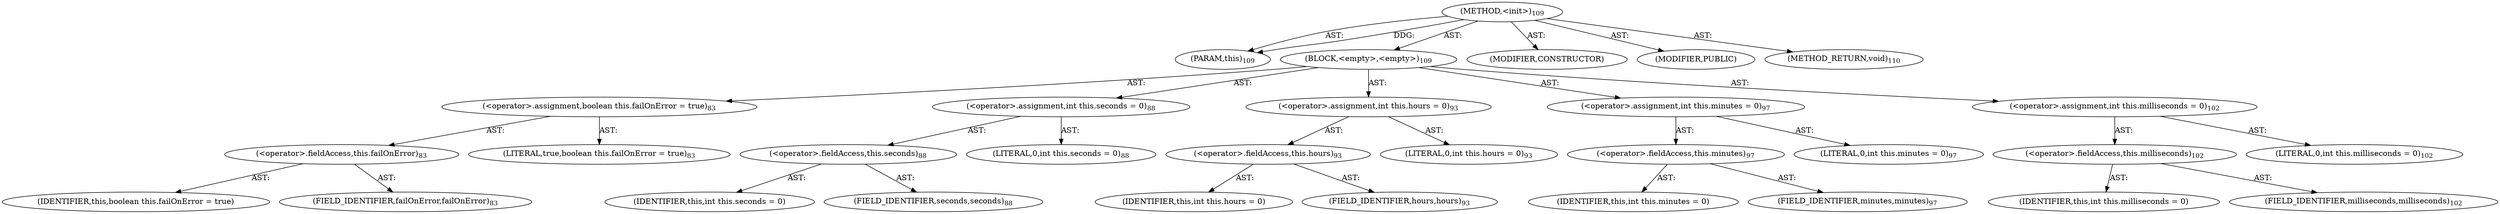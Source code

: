 digraph "&lt;init&gt;" {  
"111669149696" [label = <(METHOD,&lt;init&gt;)<SUB>109</SUB>> ]
"115964116999" [label = <(PARAM,this)<SUB>109</SUB>> ]
"25769803776" [label = <(BLOCK,&lt;empty&gt;,&lt;empty&gt;)<SUB>109</SUB>> ]
"30064771072" [label = <(&lt;operator&gt;.assignment,boolean this.failOnError = true)<SUB>83</SUB>> ]
"30064771073" [label = <(&lt;operator&gt;.fieldAccess,this.failOnError)<SUB>83</SUB>> ]
"68719476747" [label = <(IDENTIFIER,this,boolean this.failOnError = true)> ]
"55834574848" [label = <(FIELD_IDENTIFIER,failOnError,failOnError)<SUB>83</SUB>> ]
"90194313216" [label = <(LITERAL,true,boolean this.failOnError = true)<SUB>83</SUB>> ]
"30064771074" [label = <(&lt;operator&gt;.assignment,int this.seconds = 0)<SUB>88</SUB>> ]
"30064771075" [label = <(&lt;operator&gt;.fieldAccess,this.seconds)<SUB>88</SUB>> ]
"68719476748" [label = <(IDENTIFIER,this,int this.seconds = 0)> ]
"55834574849" [label = <(FIELD_IDENTIFIER,seconds,seconds)<SUB>88</SUB>> ]
"90194313217" [label = <(LITERAL,0,int this.seconds = 0)<SUB>88</SUB>> ]
"30064771076" [label = <(&lt;operator&gt;.assignment,int this.hours = 0)<SUB>93</SUB>> ]
"30064771077" [label = <(&lt;operator&gt;.fieldAccess,this.hours)<SUB>93</SUB>> ]
"68719476749" [label = <(IDENTIFIER,this,int this.hours = 0)> ]
"55834574850" [label = <(FIELD_IDENTIFIER,hours,hours)<SUB>93</SUB>> ]
"90194313218" [label = <(LITERAL,0,int this.hours = 0)<SUB>93</SUB>> ]
"30064771078" [label = <(&lt;operator&gt;.assignment,int this.minutes = 0)<SUB>97</SUB>> ]
"30064771079" [label = <(&lt;operator&gt;.fieldAccess,this.minutes)<SUB>97</SUB>> ]
"68719476750" [label = <(IDENTIFIER,this,int this.minutes = 0)> ]
"55834574851" [label = <(FIELD_IDENTIFIER,minutes,minutes)<SUB>97</SUB>> ]
"90194313219" [label = <(LITERAL,0,int this.minutes = 0)<SUB>97</SUB>> ]
"30064771080" [label = <(&lt;operator&gt;.assignment,int this.milliseconds = 0)<SUB>102</SUB>> ]
"30064771081" [label = <(&lt;operator&gt;.fieldAccess,this.milliseconds)<SUB>102</SUB>> ]
"68719476751" [label = <(IDENTIFIER,this,int this.milliseconds = 0)> ]
"55834574852" [label = <(FIELD_IDENTIFIER,milliseconds,milliseconds)<SUB>102</SUB>> ]
"90194313220" [label = <(LITERAL,0,int this.milliseconds = 0)<SUB>102</SUB>> ]
"133143986181" [label = <(MODIFIER,CONSTRUCTOR)> ]
"133143986182" [label = <(MODIFIER,PUBLIC)> ]
"128849018880" [label = <(METHOD_RETURN,void)<SUB>110</SUB>> ]
  "111669149696" -> "115964116999"  [ label = "AST: "] 
  "111669149696" -> "25769803776"  [ label = "AST: "] 
  "111669149696" -> "133143986181"  [ label = "AST: "] 
  "111669149696" -> "133143986182"  [ label = "AST: "] 
  "111669149696" -> "128849018880"  [ label = "AST: "] 
  "25769803776" -> "30064771072"  [ label = "AST: "] 
  "25769803776" -> "30064771074"  [ label = "AST: "] 
  "25769803776" -> "30064771076"  [ label = "AST: "] 
  "25769803776" -> "30064771078"  [ label = "AST: "] 
  "25769803776" -> "30064771080"  [ label = "AST: "] 
  "30064771072" -> "30064771073"  [ label = "AST: "] 
  "30064771072" -> "90194313216"  [ label = "AST: "] 
  "30064771073" -> "68719476747"  [ label = "AST: "] 
  "30064771073" -> "55834574848"  [ label = "AST: "] 
  "30064771074" -> "30064771075"  [ label = "AST: "] 
  "30064771074" -> "90194313217"  [ label = "AST: "] 
  "30064771075" -> "68719476748"  [ label = "AST: "] 
  "30064771075" -> "55834574849"  [ label = "AST: "] 
  "30064771076" -> "30064771077"  [ label = "AST: "] 
  "30064771076" -> "90194313218"  [ label = "AST: "] 
  "30064771077" -> "68719476749"  [ label = "AST: "] 
  "30064771077" -> "55834574850"  [ label = "AST: "] 
  "30064771078" -> "30064771079"  [ label = "AST: "] 
  "30064771078" -> "90194313219"  [ label = "AST: "] 
  "30064771079" -> "68719476750"  [ label = "AST: "] 
  "30064771079" -> "55834574851"  [ label = "AST: "] 
  "30064771080" -> "30064771081"  [ label = "AST: "] 
  "30064771080" -> "90194313220"  [ label = "AST: "] 
  "30064771081" -> "68719476751"  [ label = "AST: "] 
  "30064771081" -> "55834574852"  [ label = "AST: "] 
  "111669149696" -> "115964116999"  [ label = "DDG: "] 
}
